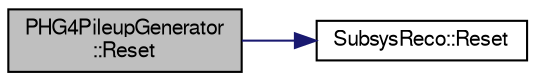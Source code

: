digraph "PHG4PileupGenerator::Reset"
{
  bgcolor="transparent";
  edge [fontname="FreeSans",fontsize="10",labelfontname="FreeSans",labelfontsize="10"];
  node [fontname="FreeSans",fontsize="10",shape=record];
  rankdir="LR";
  Node1 [label="PHG4PileupGenerator\l::Reset",height=0.2,width=0.4,color="black", fillcolor="grey75", style="filled" fontcolor="black"];
  Node1 -> Node2 [color="midnightblue",fontsize="10",style="solid",fontname="FreeSans"];
  Node2 [label="SubsysReco::Reset",height=0.2,width=0.4,color="black",URL="$d0/d32/classSubsysReco.html#aa779681d9bcd6a3b36d6a83924661908",tooltip="Reset. "];
}
